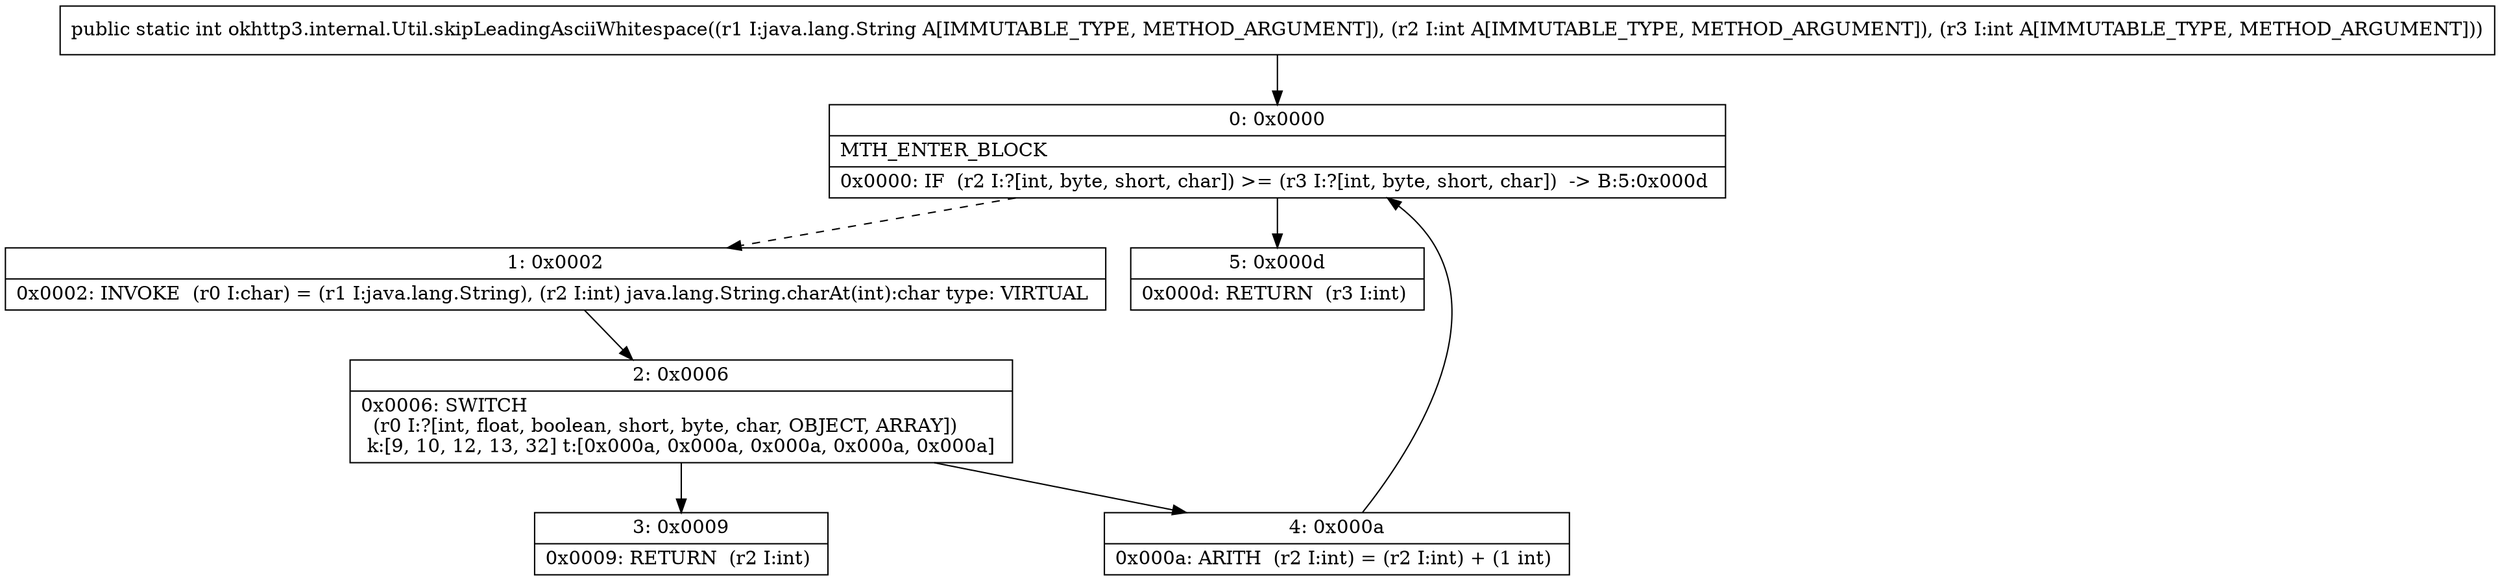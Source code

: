 digraph "CFG forokhttp3.internal.Util.skipLeadingAsciiWhitespace(Ljava\/lang\/String;II)I" {
Node_0 [shape=record,label="{0\:\ 0x0000|MTH_ENTER_BLOCK\l|0x0000: IF  (r2 I:?[int, byte, short, char]) \>= (r3 I:?[int, byte, short, char])  \-\> B:5:0x000d \l}"];
Node_1 [shape=record,label="{1\:\ 0x0002|0x0002: INVOKE  (r0 I:char) = (r1 I:java.lang.String), (r2 I:int) java.lang.String.charAt(int):char type: VIRTUAL \l}"];
Node_2 [shape=record,label="{2\:\ 0x0006|0x0006: SWITCH  \l  (r0 I:?[int, float, boolean, short, byte, char, OBJECT, ARRAY])\l k:[9, 10, 12, 13, 32] t:[0x000a, 0x000a, 0x000a, 0x000a, 0x000a] \l}"];
Node_3 [shape=record,label="{3\:\ 0x0009|0x0009: RETURN  (r2 I:int) \l}"];
Node_4 [shape=record,label="{4\:\ 0x000a|0x000a: ARITH  (r2 I:int) = (r2 I:int) + (1 int) \l}"];
Node_5 [shape=record,label="{5\:\ 0x000d|0x000d: RETURN  (r3 I:int) \l}"];
MethodNode[shape=record,label="{public static int okhttp3.internal.Util.skipLeadingAsciiWhitespace((r1 I:java.lang.String A[IMMUTABLE_TYPE, METHOD_ARGUMENT]), (r2 I:int A[IMMUTABLE_TYPE, METHOD_ARGUMENT]), (r3 I:int A[IMMUTABLE_TYPE, METHOD_ARGUMENT])) }"];
MethodNode -> Node_0;
Node_0 -> Node_1[style=dashed];
Node_0 -> Node_5;
Node_1 -> Node_2;
Node_2 -> Node_3;
Node_2 -> Node_4;
Node_4 -> Node_0;
}

